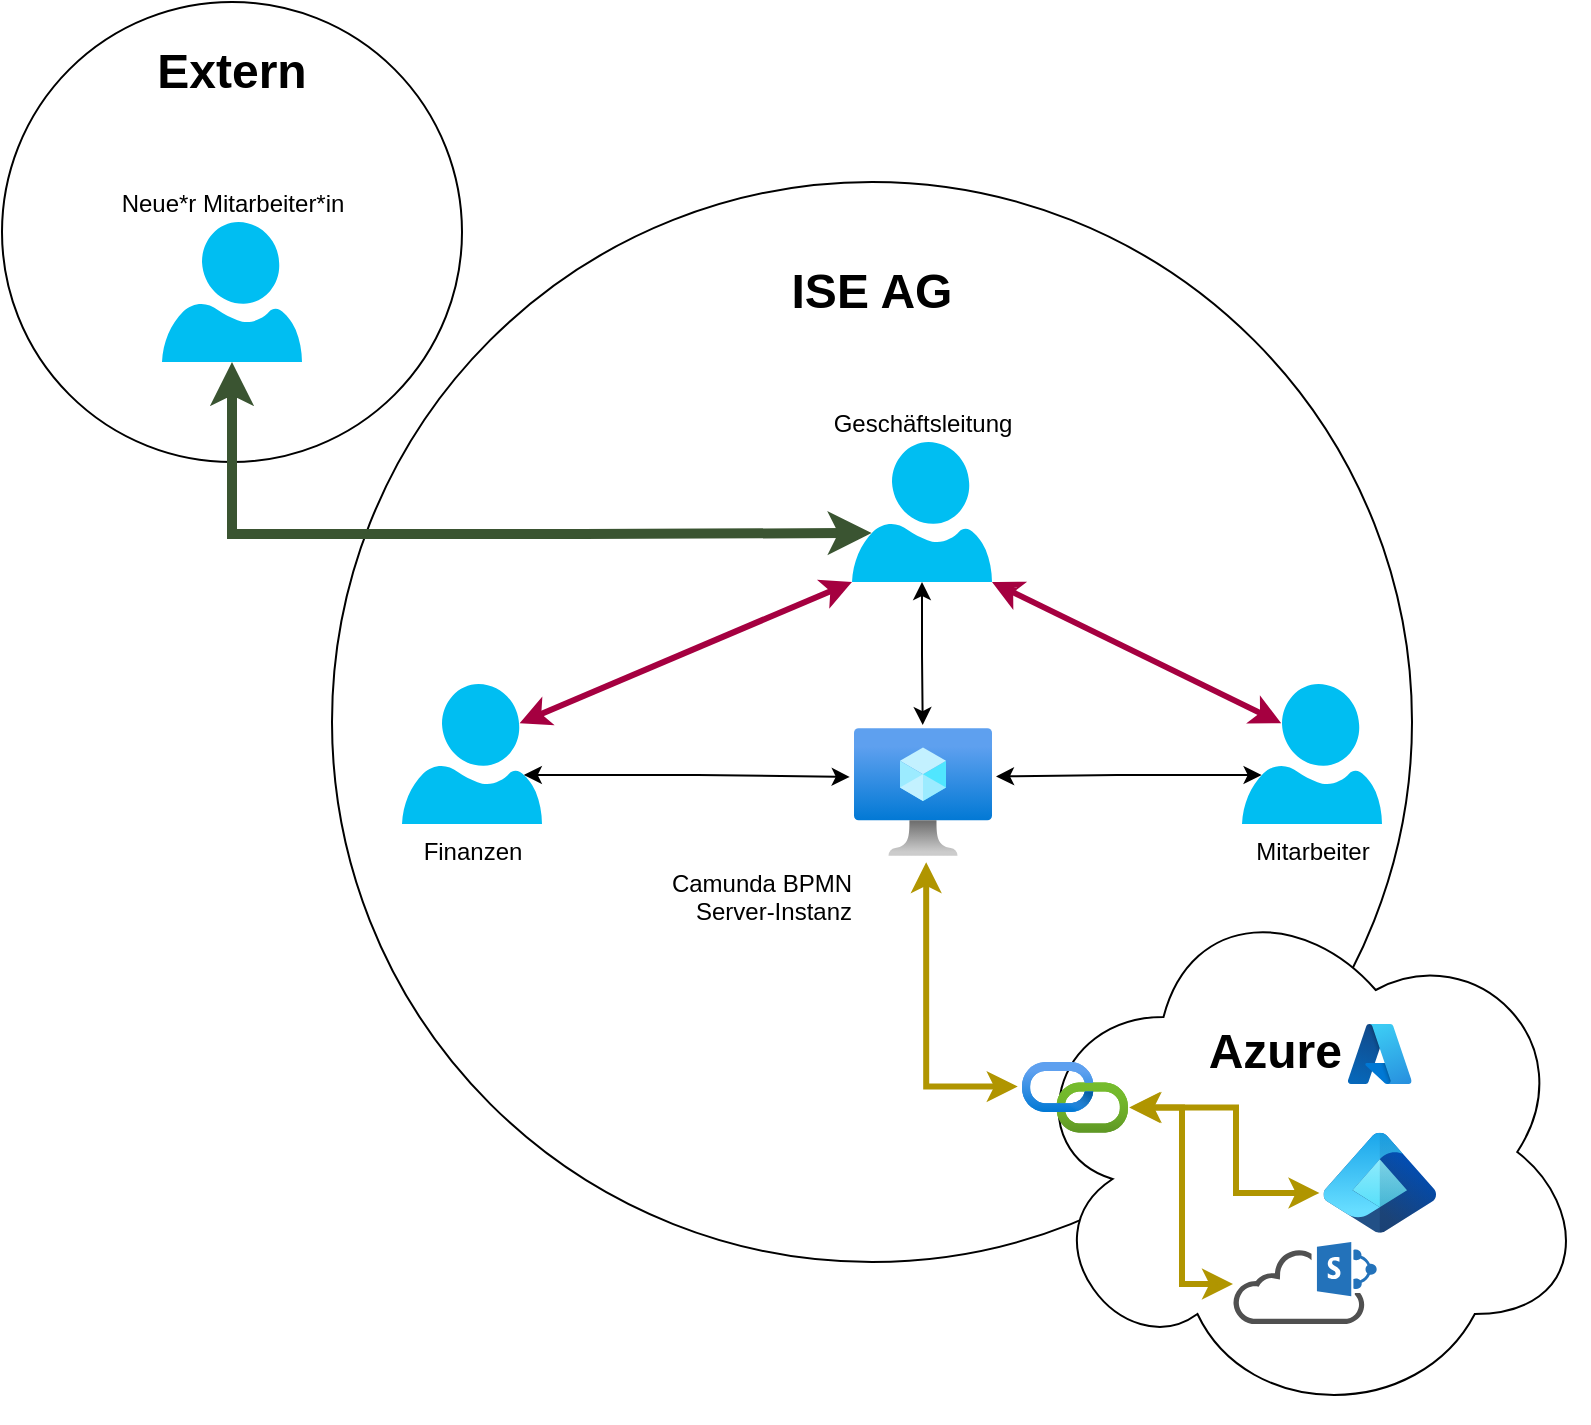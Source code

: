 <mxfile version="24.7.17">
  <diagram name="Seite-1" id="g208vcXw7L4dhEPUabq0">
    <mxGraphModel dx="662" dy="464" grid="1" gridSize="10" guides="1" tooltips="1" connect="1" arrows="1" fold="1" page="1" pageScale="1" pageWidth="827" pageHeight="1169" math="0" shadow="0">
      <root>
        <mxCell id="0" />
        <mxCell id="1" parent="0" />
        <mxCell id="eCIYiG7feutSrN4mBu5R-4" value="" style="ellipse;whiteSpace=wrap;html=1;" parent="1" vertex="1">
          <mxGeometry x="195" y="120" width="540" height="540" as="geometry" />
        </mxCell>
        <mxCell id="eCIYiG7feutSrN4mBu5R-5" value="&lt;h1&gt;ISE AG&lt;/h1&gt;" style="text;html=1;align=center;verticalAlign=middle;whiteSpace=wrap;rounded=0;" parent="1" vertex="1">
          <mxGeometry x="415" y="160" width="100" height="30" as="geometry" />
        </mxCell>
        <mxCell id="eCIYiG7feutSrN4mBu5R-6" value="" style="ellipse;shape=cloud;whiteSpace=wrap;html=1;" parent="1" vertex="1">
          <mxGeometry x="540" y="470" width="283" height="270" as="geometry" />
        </mxCell>
        <mxCell id="eCIYiG7feutSrN4mBu5R-7" value="&lt;h1&gt;Azure&amp;nbsp;&lt;span style=&quot;color: rgba(0, 0, 0, 0); font-family: monospace; font-size: 0px; text-align: start; text-wrap: nowrap; background-color: initial; font-weight: normal;&quot;&gt;%3CmxGraphModel%3E%3Croot%3E%3CmxCell%20id%3D%220%22%2F%3E%3CmxCell%20id%3D%221%22%20parent%3D%220%22%2F%3E%3CmxCell%20id%3D%222%22%20value%3D%22%22%20style%3D%22image%3Baspect%3Dfixed%3Bhtml%3D1%3Bpoints%3D%5B%5D%3Balign%3Dcenter%3BfontSize%3D12%3Bimage%3Dimg%2Flib%2Fazure2%2Fother%2FAzure_A.svg%3B%22%20vertex%3D%221%22%20parent%3D%221%22%3E%3CmxGeometry%20x%3D%22650%22%20y%3D%22425%22%20width%3D%2242.42%22%20height%3D%2240%22%20as%3D%22geometry%22%2F%3E%3C%2FmxCell%3E%3C%2Froot%3E%3C%2FmxGraphModel%3E&lt;/span&gt;&lt;/h1&gt;" style="text;html=1;align=center;verticalAlign=middle;whiteSpace=wrap;rounded=0;" parent="1" vertex="1">
          <mxGeometry x="620" y="540" width="100" height="30" as="geometry" />
        </mxCell>
        <mxCell id="eCIYiG7feutSrN4mBu5R-10" value="" style="image;aspect=fixed;html=1;points=[];align=center;fontSize=12;image=img/lib/azure2/other/Entra_Identity.svg;" parent="1" vertex="1">
          <mxGeometry x="690.76" y="595.32" width="56.25" height="50" as="geometry" />
        </mxCell>
        <mxCell id="eCIYiG7feutSrN4mBu5R-11" value="" style="sketch=0;pointerEvents=1;shadow=0;dashed=0;html=1;strokeColor=none;fillColor=#505050;labelPosition=center;verticalLabelPosition=bottom;outlineConnect=0;verticalAlign=top;align=center;shape=mxgraph.office.clouds.cloud_sharepoint;" parent="1" vertex="1">
          <mxGeometry x="645.5" y="650" width="72" height="41" as="geometry" />
        </mxCell>
        <mxCell id="eCIYiG7feutSrN4mBu5R-12" value="" style="image;aspect=fixed;html=1;points=[];align=center;fontSize=12;image=img/lib/azure2/other/Azure_A.svg;" parent="1" vertex="1">
          <mxGeometry x="702.97" y="541" width="31.82" height="30" as="geometry" />
        </mxCell>
        <mxCell id="eCIYiG7feutSrN4mBu5R-13" value="" style="image;aspect=fixed;html=1;points=[];align=center;fontSize=12;image=img/lib/azure2/devops/API_Connections.svg;" parent="1" vertex="1">
          <mxGeometry x="540" y="560" width="53" height="35.32" as="geometry" />
        </mxCell>
        <mxCell id="eCIYiG7feutSrN4mBu5R-18" value="Mitarbeiter" style="verticalLabelPosition=bottom;html=1;verticalAlign=top;align=center;strokeColor=none;fillColor=#00BEF2;shape=mxgraph.azure.user;" parent="1" vertex="1">
          <mxGeometry x="650" y="371" width="70" height="70" as="geometry" />
        </mxCell>
        <mxCell id="eCIYiG7feutSrN4mBu5R-22" value="" style="ellipse;whiteSpace=wrap;html=1;aspect=fixed;" parent="1" vertex="1">
          <mxGeometry x="30" y="30" width="230" height="230" as="geometry" />
        </mxCell>
        <mxCell id="eCIYiG7feutSrN4mBu5R-34" style="edgeStyle=orthogonalEdgeStyle;rounded=0;orthogonalLoop=1;jettySize=auto;html=1;exitX=0.5;exitY=1;exitDx=0;exitDy=0;exitPerimeter=0;entryX=0.14;entryY=0.65;entryDx=0;entryDy=0;entryPerimeter=0;startArrow=classic;startFill=1;fillColor=#6d8764;strokeColor=#3A5431;strokeWidth=5;" parent="1" source="eCIYiG7feutSrN4mBu5R-19" target="eCIYiG7feutSrN4mBu5R-21" edge="1">
          <mxGeometry relative="1" as="geometry">
            <Array as="points">
              <mxPoint x="145" y="296" />
              <mxPoint x="320" y="296" />
            </Array>
          </mxGeometry>
        </mxCell>
        <mxCell id="eCIYiG7feutSrN4mBu5R-19" value="Neue*r Mitarbeiter*in" style="verticalLabelPosition=top;html=1;verticalAlign=bottom;align=center;strokeColor=none;fillColor=#00BEF2;shape=mxgraph.azure.user;labelPosition=center;" parent="1" vertex="1">
          <mxGeometry x="110" y="140" width="70" height="70" as="geometry" />
        </mxCell>
        <mxCell id="eCIYiG7feutSrN4mBu5R-21" value="Geschäftsleitung" style="verticalLabelPosition=top;html=1;verticalAlign=bottom;align=center;strokeColor=none;fillColor=#00BEF2;shape=mxgraph.azure.user;labelPosition=center;" parent="1" vertex="1">
          <mxGeometry x="455" y="250" width="70" height="70" as="geometry" />
        </mxCell>
        <mxCell id="eCIYiG7feutSrN4mBu5R-23" value="&lt;h1&gt;Extern&lt;/h1&gt;" style="text;html=1;align=center;verticalAlign=middle;whiteSpace=wrap;rounded=0;" parent="1" vertex="1">
          <mxGeometry x="95" y="50" width="100" height="30" as="geometry" />
        </mxCell>
        <mxCell id="eCIYiG7feutSrN4mBu5R-24" value="Finanzen" style="verticalLabelPosition=bottom;html=1;verticalAlign=top;align=center;strokeColor=none;fillColor=#00BEF2;shape=mxgraph.azure.user;" parent="1" vertex="1">
          <mxGeometry x="230" y="371" width="70" height="70" as="geometry" />
        </mxCell>
        <mxCell id="eCIYiG7feutSrN4mBu5R-27" value="Camunda BPMN&lt;div&gt;Server-Instanz&lt;/div&gt;" style="image;aspect=fixed;html=1;points=[];align=right;fontSize=12;image=img/lib/azure2/compute/Virtual_Machine.svg;labelPosition=left;verticalLabelPosition=bottom;verticalAlign=top;" parent="1" vertex="1">
          <mxGeometry x="456" y="393" width="69" height="64" as="geometry" />
        </mxCell>
        <mxCell id="eCIYiG7feutSrN4mBu5R-28" style="edgeStyle=orthogonalEdgeStyle;rounded=0;orthogonalLoop=1;jettySize=auto;html=1;exitX=0.87;exitY=0.65;exitDx=0;exitDy=0;exitPerimeter=0;entryX=-0.031;entryY=0.382;entryDx=0;entryDy=0;entryPerimeter=0;startArrow=classic;startFill=1;" parent="1" source="eCIYiG7feutSrN4mBu5R-24" target="eCIYiG7feutSrN4mBu5R-27" edge="1">
          <mxGeometry relative="1" as="geometry" />
        </mxCell>
        <mxCell id="eCIYiG7feutSrN4mBu5R-29" style="edgeStyle=orthogonalEdgeStyle;rounded=0;orthogonalLoop=1;jettySize=auto;html=1;exitX=0.14;exitY=0.65;exitDx=0;exitDy=0;exitPerimeter=0;entryX=1.029;entryY=0.378;entryDx=0;entryDy=0;entryPerimeter=0;startArrow=classic;startFill=1;" parent="1" source="eCIYiG7feutSrN4mBu5R-18" target="eCIYiG7feutSrN4mBu5R-27" edge="1">
          <mxGeometry relative="1" as="geometry" />
        </mxCell>
        <mxCell id="eCIYiG7feutSrN4mBu5R-30" style="edgeStyle=orthogonalEdgeStyle;rounded=0;orthogonalLoop=1;jettySize=auto;html=1;exitX=0.5;exitY=1;exitDx=0;exitDy=0;exitPerimeter=0;entryX=0.498;entryY=-0.023;entryDx=0;entryDy=0;entryPerimeter=0;startArrow=classic;startFill=1;" parent="1" source="eCIYiG7feutSrN4mBu5R-21" target="eCIYiG7feutSrN4mBu5R-27" edge="1">
          <mxGeometry relative="1" as="geometry" />
        </mxCell>
        <mxCell id="eCIYiG7feutSrN4mBu5R-31" style="edgeStyle=orthogonalEdgeStyle;rounded=0;orthogonalLoop=1;jettySize=auto;html=1;exitX=-0.04;exitY=0.348;exitDx=0;exitDy=0;exitPerimeter=0;entryX=0.523;entryY=1.048;entryDx=0;entryDy=0;entryPerimeter=0;startArrow=classic;startFill=1;fillColor=#e3c800;strokeColor=#B09500;strokeWidth=3;" parent="1" source="eCIYiG7feutSrN4mBu5R-13" target="eCIYiG7feutSrN4mBu5R-27" edge="1">
          <mxGeometry relative="1" as="geometry">
            <mxPoint x="670" y="427" as="sourcePoint" />
            <mxPoint x="537" y="427" as="targetPoint" />
          </mxGeometry>
        </mxCell>
        <mxCell id="eCIYiG7feutSrN4mBu5R-32" style="edgeStyle=orthogonalEdgeStyle;rounded=0;orthogonalLoop=1;jettySize=auto;html=1;startArrow=classic;startFill=1;exitX=1.023;exitY=0.644;exitDx=0;exitDy=0;exitPerimeter=0;fillColor=#e3c800;strokeColor=#B09500;strokeWidth=3;" parent="1" source="eCIYiG7feutSrN4mBu5R-13" target="eCIYiG7feutSrN4mBu5R-11" edge="1">
          <mxGeometry relative="1" as="geometry">
            <mxPoint x="593" y="583" as="sourcePoint" />
            <mxPoint x="684.511" y="663" as="targetPoint" />
            <Array as="points">
              <mxPoint x="620" y="583" />
              <mxPoint x="620" y="671" />
            </Array>
          </mxGeometry>
        </mxCell>
        <mxCell id="eCIYiG7feutSrN4mBu5R-33" style="edgeStyle=orthogonalEdgeStyle;rounded=0;orthogonalLoop=1;jettySize=auto;html=1;startArrow=classic;startFill=1;entryX=-0.036;entryY=0.603;entryDx=0;entryDy=0;entryPerimeter=0;exitX=1.011;exitY=0.644;exitDx=0;exitDy=0;exitPerimeter=0;fillColor=#e3c800;strokeColor=#B09500;strokeWidth=3;" parent="1" source="eCIYiG7feutSrN4mBu5R-13" target="eCIYiG7feutSrN4mBu5R-10" edge="1">
          <mxGeometry relative="1" as="geometry">
            <mxPoint x="600" y="583" as="sourcePoint" />
            <mxPoint x="647" y="608" as="targetPoint" />
            <Array as="points">
              <mxPoint x="647" y="583" />
              <mxPoint x="647" y="626" />
            </Array>
          </mxGeometry>
        </mxCell>
        <mxCell id="re_ldYKkmrABrIIejWB7-2" value="" style="endArrow=classic;startArrow=classic;html=1;rounded=0;entryX=0;entryY=1;entryDx=0;entryDy=0;entryPerimeter=0;exitX=0.84;exitY=0.28;exitDx=0;exitDy=0;exitPerimeter=0;jumpSize=6;fillColor=#d80073;strokeColor=#A50040;strokeWidth=3;" edge="1" parent="1" source="eCIYiG7feutSrN4mBu5R-24" target="eCIYiG7feutSrN4mBu5R-21">
          <mxGeometry width="50" height="50" relative="1" as="geometry">
            <mxPoint x="320" y="420" as="sourcePoint" />
            <mxPoint x="370" y="370" as="targetPoint" />
          </mxGeometry>
        </mxCell>
        <mxCell id="re_ldYKkmrABrIIejWB7-3" value="" style="endArrow=classic;startArrow=classic;html=1;rounded=0;entryX=1;entryY=1;entryDx=0;entryDy=0;entryPerimeter=0;exitX=0.28;exitY=0.28;exitDx=0;exitDy=0;exitPerimeter=0;jumpSize=6;fillColor=#d80073;strokeColor=#A50040;strokeWidth=3;" edge="1" parent="1" source="eCIYiG7feutSrN4mBu5R-18" target="eCIYiG7feutSrN4mBu5R-21">
          <mxGeometry width="50" height="50" relative="1" as="geometry">
            <mxPoint x="299" y="401" as="sourcePoint" />
            <mxPoint x="465" y="330" as="targetPoint" />
          </mxGeometry>
        </mxCell>
      </root>
    </mxGraphModel>
  </diagram>
</mxfile>
